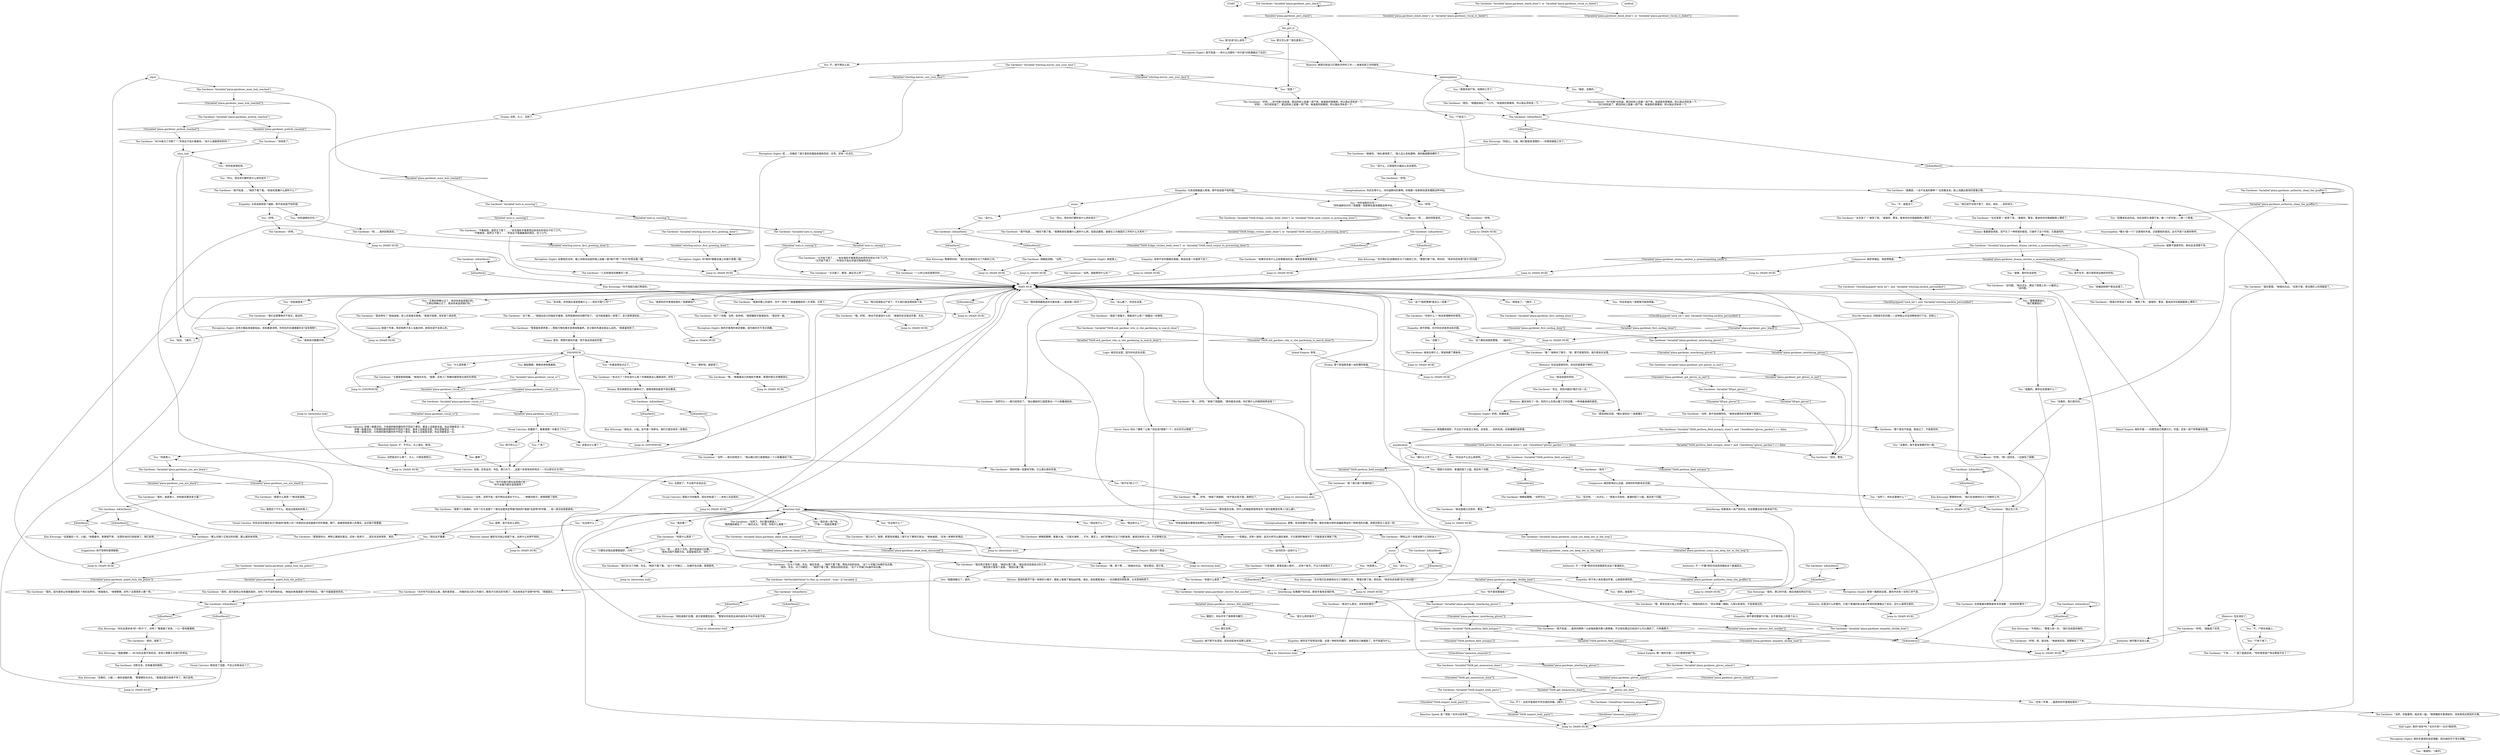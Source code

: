 # PLAZA / THE GARDENER
# The Gardener stands on the corner of Whirling and is there to help you navigate the streets of Martinaise. Later it turns out she's a Union spy. You get to know from here that Joyce is in town.
# ==================================================
digraph G {
	  0 [label="START"];
	  1 [label="input"];
	  2 [label="Savoir Faire: 码头？建筑？公寓？你应该*探索*一下，也许还可以爬墙？"];
	  3 [label="The Gardener: IsKimHere()"];
	  4 [label="IsKimHere()", shape=diamond];
	  5 [label="!(IsKimHere())", shape=diamond];
	  6 [label="You: “尸体下来了。”"];
	  7 [label="The Gardener: “哦……好吧。”她挠了挠面颊。“那你能告诉我，你打算什么时候把他带走呢？”"];
	  8 [label="You: “尸体没了。”"];
	  9 [label="You: “继续，没事的。”"];
	  10 [label="You: “但是？”"];
	  11 [label="The Gardener: Variable[\"whirling.mirror_first_greeting_done\"]"];
	  12 [label="Variable[\"whirling.mirror_first_greeting_done\"]", shape=diamond];
	  13 [label="!(Variable[\"whirling.mirror_first_greeting_done\"])", shape=diamond];
	  14 [label="The Gardener: IsKimHere()"];
	  15 [label="IsKimHere()", shape=diamond];
	  16 [label="!(IsKimHere())", shape=diamond];
	  17 [label="The Gardener: IsKimHere()"];
	  18 [label="IsKimHere()", shape=diamond];
	  19 [label="!(IsKimHere())", shape=diamond];
	  20 [label="You: “是的。就是那个。”"];
	  21 [label="You: “你不喜欢那条船？”"];
	  22 [label="You: 随它去吧。"];
	  23 [label="The Gardener: 女孩看着你摩擦身体寻求温暖：“还有别的事吗？”"];
	  24 [label="You: “做什么工作？“"];
	  25 [label="You: “挺酷的。那你在这里做什么？”"];
	  26 [label="The Gardener: “当然了。你们要去哪里儿？”\n“既然路标都乱了……”她点点头。“好吧。你有什么需要？”"];
	  27 [label="You: “谢谢，暂时先这些吧。”"];
	  28 [label="You: 这里出什么事了？"];
	  29 [label="You: 塞車？"];
	  30 [label="You: 我想这个干什么，我说过我他妈的黑人。"];
	  31 [label="music"];
	  32 [label="You: “没什么，只是我的大脑这么告诉我的。”"];
	  33 [label="The Gardener: CheckItem(\"ammonia_ampoule\")"];
	  34 [label="CheckItem(\"ammonia_ampoule\")", shape=diamond];
	  35 [label="!(CheckItem(\"ammonia_ampoule\"))", shape=diamond];
	  36 [label="Inland Empire: 她的手套——你感觉自己需要它们。毕竟，还有一具尸体等着你处理。"];
	  37 [label="Composure: 她非常镇定，背挺得笔直。"];
	  38 [label="The Gardener: Variable[\"plaza.gardener_authority_clean_the_graffito\"]"];
	  39 [label="Variable[\"plaza.gardener_authority_clean_the_graffito\"]", shape=diamond];
	  40 [label="!(Variable[\"plaza.gardener_authority_clean_the_graffito\"])", shape=diamond];
	  41 [label="Jump to: [MAIN HUB]"];
	  42 [label="The Gardener: Variable[\"plaza.gardener_perc_black\"]"];
	  43 [label="Variable[\"plaza.gardener_perc_black\"]", shape=diamond];
	  44 [label="!(Variable[\"plaza.gardener_perc_black\"])", shape=diamond];
	  45 [label="music"];
	  46 [label="The Gardener: IsKimHere()"];
	  47 [label="IsKimHere()", shape=diamond];
	  48 [label="!(IsKimHere())", shape=diamond];
	  49 [label="The Gardener: “我在院子里有个温室。”她回头看了看。“我在尝试完成自己的工作……”\n“我在院子里有个温室。”她回头看了看。"];
	  50 [label="The Gardener: “就在那里。”她指向北边。“在院子里，穿过围栏上的洞就是了。”"];
	  51 [label="You: “他被送到停尸房去处理了。”"];
	  52 [label="Drama: 当然，大人，当然了。"];
	  53 [label="Perception (Sight): 好吧。刺激结束。"];
	  54 [label="You: “没事的，我不是有意要吓你一跳。”"];
	  55 [label="Encyclopedia: *猪头*是一个广泛使用的术语，泛指警局的成员。这可不是个友善的称呼。"];
	  56 [label="The Gardener: “好吧。”她挺直了后背。"];
	  57 [label="You: “他不在*树上*了。”"];
	  58 [label="Jump to: [MAIN HUB]"];
	  59 [label="Rhetoric: 她意识到自己打算批评你的工作——或者说是工作的缺失。"];
	  60 [label="You: “你是黑人。”"];
	  61 [label="You: “所以，现在你们都听些什么样的音乐？”"];
	  62 [label="The Gardener: “我们这里警察并不常见，就这样。”"];
	  63 [label="The Gardener: “我？我只是个普通的园丁。”"];
	  64 [label="Interfacing: 如果要尸检的话，那双手套肯定很好用。"];
	  65 [label="The Gardener: CheckEquipped(\"neck_tie\")  and  Variable[\"whirling.necktie_personified\"]"];
	  66 [label="CheckEquipped(\"neck_tie\")  and  Variable[\"whirling.necktie_personified\"]", shape=diamond];
	  67 [label="!(CheckEquipped(\"neck_tie\")  and  Variable[\"whirling.necktie_personified\"])", shape=diamond];
	  68 [label="The Gardener: “当然——我已经用完了。”她从胸口的口袋里掏出一个小胶囊递给了你。"];
	  69 [label="Drama: 当然是没什么事了，大人。只是妄想而已。"];
	  70 [label="You: 是啊，我不会这么说的。"];
	  71 [label="You: “我跟他聊过了，是的。”"];
	  72 [label="The Gardener: Variable[\"TASK.fridge_victims_body_done\"]  or  Variable[\"TASK.send_corpse_to_processing_done\"]"];
	  73 [label="Variable[\"TASK.fridge_victims_body_done\"]  or  Variable[\"TASK.send_corpse_to_processing_done\"]", shape=diamond];
	  74 [label="!(Variable[\"TASK.fridge_victims_body_done\"]  or  Variable[\"TASK.send_corpse_to_processing_done\"])", shape=diamond];
	  75 [label="Jump to: [MAIN HUB]"];
	  76 [label="The Gardener: IsKimHere()"];
	  77 [label="IsKimHere()", shape=diamond];
	  78 [label="!(IsKimHere())", shape=diamond];
	  79 [label="Jump to: [directions hub]"];
	  80 [label="Composure: 她隐藏地很好，不过在汗水和泥土背后，还有些……别的东西。在她僵硬的姿势里。"];
	  81 [label="Authority: 这里没什么好看的。只是个普通的执法者对寻常的刺激做出了反应。没什么值得注意的。"];
	  82 [label="Jump to: [directions hub]"];
	  83 [label="The Gardener: “当然。我能帮你什么吗？”"];
	  84 [label="The Gardener: “当然，我不会妨碍你的。”她用淡黄色的手套擦了擦眉头。"];
	  85 [label="The Gardener: “那里是码头，岬岸公寓就在那边。还有一些房子……其实也没有很多，真的。”"];
	  86 [label="You: “运河的另一边有什么？”"];
	  87 [label="Conceptualization: 是啊，有消息随时*告诉*她。报告你每分钟的进展能带给你一种奇怪的乐趣。即使对陌生人说也一样。"];
	  88 [label="The Gardener: IsKimHere()"];
	  89 [label="IsKimHere()", shape=diamond];
	  90 [label="!(IsKimHere())", shape=diamond];
	  91 [label="The Gardener: “我是个夜猫子，我能说什么呢？”她露出一丝微笑。"];
	  92 [label="Drama: 那个笑容隐含着一丝刻薄的味道。"];
	  93 [label="Perception (Smell): 即使一路跑到这里，春风中还有一丝死亡的气息。"];
	  94 [label="You: 不。我不想这么说。"];
	  95 [label="Kim Kitsuragi: “不用担心，”警督上前一步，“我们没说是你做的。”"];
	  96 [label="The Gardener: “哦。好吧。”她也不知道说什么好。“谢谢你告诉我这件事，先生。”"];
	  97 [label="Jump to: [MAIN HUB]"];
	  98 [label="You: 摆脱它，你似乎中了某种寒冷魔咒……"];
	  99 [label="The Gardener: Variable[\"plaza.gardener_black_done\"]  or  Variable[\"plaza.gardener_viscal_rc_failed\"]"];
	  100 [label="Variable[\"plaza.gardener_black_done\"]  or  Variable[\"plaza.gardener_viscal_rc_failed\"]", shape=diamond];
	  101 [label="!(Variable[\"plaza.gardener_black_done\"]  or  Variable[\"plaza.gardener_viscal_rc_failed\"])", shape=diamond];
	  102 [label="Jump to: [MAIN HUB]"];
	  103 [label="You: “我有些问题要问你。”"];
	  104 [label="The Gardener: “又开始下雨了……”坐在独轮手推車旁边休息的年轻女子叹了口气。\n“又开始下雨了……”年轻女子抬头仰望沉甸甸的天空。"];
	  105 [label="gloves_are_here"];
	  106 [label="You: “我的搭档跟我说你可能有氨——能给我一些吗？”"];
	  107 [label="You: “东边有什么？”"];
	  108 [label="The Gardener: “港口大门。我想，那里有些骚乱？我不太了解地方政治。”她耸耸肩。“还有一家弗利多商店。”"];
	  109 [label="You: “西边有什么？”"];
	  110 [label="Jump to: [directions hub]"];
	  111 [label="Rhetoric: 你没说是她写的，你问的是那是干嘛的。"];
	  112 [label="Authority: 不！*不要*把任何消息随意告诉这个普通民众。"];
	  113 [label="The Gardener: “雪里面有营养素——帮助万物在春天变得绿意盎然。至少我的外婆总是这么说的。”她害羞地笑了。"];
	  114 [label="The Gardener: “嗯。”她看着自己的独轮手推車，那里的雪正在慢慢溶化。"];
	  115 [label="You: “你不会碰巧是在监视我们吧？”\n“你不会碰巧是在监视我吧？”"];
	  116 [label="Kim Kitsuragi: “也许我们应该继续在马丁内斯的工作。”警督打断了她，转向你。“除非你还有更*官方*的问题？”"];
	  117 [label="You: “你听迪斯科乐吗？”\n“你听迪斯科乐吗？我需要一些新鲜玩意来摆脱这种冲动。”"];
	  118 [label="Jump to: [MAIN HUB]"];
	  119 [label="Jump to: [MAIN HUB]"];
	  120 [label="You: “那其他标志呢。*猪头滚回去*？谁是猪头？”"];
	  121 [label="Authority: 就算不是她写的，她也应该清理干净。"];
	  122 [label="The Gardener: “就像是，一去不复返的那种？”女孩重复到，脸上流露出喜悦的感激之情。"];
	  123 [label="The Gardener: Variable[\"plaza.gardener_main_hub_reached\"]"];
	  124 [label="Variable[\"plaza.gardener_main_hub_reached\"]", shape=diamond];
	  125 [label="!(Variable[\"plaza.gardener_main_hub_reached\"])", shape=diamond];
	  126 [label="The Gardener: “是的。”她看起来松了一口气。“味道真的很难闻，所以我必须休息一下。”"];
	  127 [label="Kim Kitsuragi: “是的。港口的代表。她应该就在附近行动。”"];
	  128 [label="You: “南边有什么？”"];
	  129 [label="You: “也许吧。”（点点头。）“很高兴见到你，普通的园丁小姐。我还有个问题。”"];
	  130 [label="You: 眯起眼睛，聚精会神地看着她。"];
	  131 [label="You: Variable[\"plaza.gardener_viscal_rc\"]"];
	  132 [label="Variable[\"plaza.gardener_viscal_rc\"]", shape=diamond];
	  133 [label="!(Variable[\"plaza.gardener_viscal_rc\"])", shape=diamond];
	  134 [label="The Gardener: Variable[\"plaza.gardener_viscal_rc\"]"];
	  135 [label="Variable[\"plaza.gardener_viscal_rc\"]", shape=diamond];
	  136 [label="!(Variable[\"plaza.gardener_viscal_rc\"])", shape=diamond];
	  137 [label="Visual Calculus: 你完全完全确定自己*真他妈*是黑人吗？你真的应该找面镜子好好看看。眼下，就接受她是黑人的事实。这对案子很重要。"];
	  138 [label="Jump to: [MAIN HUB]"];
	  139 [label="The Gardener: Variable[\"TASK.perform_field_autopsy\"]"];
	  140 [label="Variable[\"TASK.perform_field_autopsy\"]", shape=diamond];
	  141 [label="!(Variable[\"TASK.perform_field_autopsy\"])", shape=diamond];
	  142 [label="The Gardener: Variable[\"TASK.ask_gardner_why_is_she_gardening_in_march_done\"]"];
	  143 [label="Variable[\"TASK.ask_gardner_why_is_she_gardening_in_march_done\"]", shape=diamond];
	  144 [label="!(Variable[\"TASK.ask_gardner_why_is_she_gardening_in_march_done\"])", shape=diamond];
	  145 [label="You: “我得走了。”[离开。]"];
	  146 [label="The Gardener: “哦，那个啊……”她指向北边。“就在那边，院子里。”"];
	  147 [label="Jump to: [MAIN HUB]"];
	  148 [label="You: 那又怎么样？我也是黑人。"];
	  149 [label="Perception (Sight): 我不知道——有什么问题吗？你只是*对刺激做出了反应*。"];
	  150 [label="The Gardener: “我不知道……”她四下看了看。“收音机里播什么就听什么？”"];
	  151 [label="Jump to: [directions hub]"];
	  152 [label="intro_hub"];
	  153 [label="You: “很高兴见到你，普通的园丁小姐。我还有个问题。”"];
	  154 [label="The Gardener: Variable[\"plaza.gardener_first_ending_done\"]"];
	  155 [label="Variable[\"plaza.gardener_first_ending_done\"]", shape=diamond];
	  156 [label="!(Variable[\"plaza.gardener_first_ending_done\"])", shape=diamond];
	  157 [label="The Gardener: “一些商店，还有一座桥。运河大桥可以通往海岸，不过我想好像是坏了？可能是发生事故了吧。”"];
	  158 [label="Empathy: 她完全不觉得没问题。这是一种权利的展示，她感觉自己被威胁了。你不知道为什么。"];
	  159 [label="Jump to: [MAIN HUB]"];
	  160 [label="Perception (Sight): 这地方看起来就是如此。到处都是涂鸦，你背后的交通堵塞完全*没有管制*。"];
	  161 [label="Jump to: [MAIN HUB]"];
	  162 [label="The Gardener: Variable[\"TASK.inspect_body_parts\"]"];
	  163 [label="Variable[\"TASK.inspect_body_parts\"]", shape=diamond];
	  164 [label="!(Variable[\"TASK.inspect_body_parts\"])", shape=diamond];
	  165 [label="You: “如果有机会的话，你应该把它清理干净。做一个好市民——做一个胜者。”"];
	  166 [label="Empathy: 有种不安的情绪在里面。她话说道一半就停下来了。"];
	  167 [label="Perception (Sight): 她是黑人。"];
	  168 [label="Kim Kitsuragi: 警督转向你。“我们应该继续在马丁内斯的工作。”"];
	  169 [label="The Gardener: “我不知道……废弃的那种？以前每到春天都人群聚集，不过现在那边已经没什么可以做的了。只有瘾君子。”"];
	  170 [label="The Gardener: “呃……我的回答是否。”"];
	  171 [label="The Gardener: “很高兴听到这个消息。”她笑了笑。“谢谢你，警官。看来四月份我就能种上薄荷了。”"];
	  172 [label="You: 我不在乎，我只想享受这美好的时刻。"];
	  173 [label="Empathy: 与其说她被逼入绝境，倒不如说是不知所措。"];
	  174 [label="Composure: 她是个专家。除非和胖子本人当面对峙，她现在是不会承认的。"];
	  175 [label="You: “这个*搞死警察*是怎么一回事？”"];
	  176 [label="The Gardener: “你说什么？”她没有理解你的意思。"];
	  177 [label="MAIN HUB"];
	  178 [label="The Gardener: Variable[\"auto.is_raining\"]"];
	  179 [label="Variable[\"auto.is_raining\"]", shape=diamond];
	  180 [label="!(Variable[\"auto.is_raining\"])", shape=diamond];
	  181 [label="The Gardener: Variable[\"auto.is_snowing\"]"];
	  182 [label="Variable[\"auto.is_snowing\"]", shape=diamond];
	  183 [label="!(Variable[\"auto.is_snowing\"])", shape=diamond];
	  184 [label="the_girl_is"];
	  185 [label="You: “没什么。”"];
	  186 [label="The Gardener: “你回来了。”"];
	  187 [label="The Gardener: “谢谢你。”她礼貌地笑了。“吸入这么多刺激物，我的脑袋都快爆炸了。”"];
	  188 [label="The Gardener: Variable[\"TASK.perform_field_autopsy\"]"];
	  189 [label="Variable[\"TASK.perform_field_autopsy\"]", shape=diamond];
	  190 [label="!(Variable[\"TASK.perform_field_autopsy\"])", shape=diamond];
	  191 [label="The Gardener: “用的时候一定要有节制。它让我头疼的厉害。”"];
	  192 [label="You: “那好吧。就是雪了。”"];
	  193 [label="Jump to: [SNOWHUB]"];
	  194 [label="Visual Calculus: 没错。还有运河，书店，港口大门……这是个非常有利的地点——可以密切关注*你*。"];
	  195 [label="The Gardener: “好吧。”"];
	  196 [label="You: “这么晚了，你还在这里。”"];
	  197 [label="Inland Empire: 奇怪……"];
	  198 [label="Jump to: [MAIN HUB]"];
	  199 [label="You: “艾弗拉特确认过了，他派你来监视我们的。”\n“艾弗拉特确认过了，他派你来监视我们的。”"];
	  200 [label="The Gardener: “好吧，”她一边回复，一边放松了肩膀。"];
	  201 [label="You: “我已经调查过尸体了。不久我们就会把他放下来。”"];
	  202 [label="You: “不，尸体在地面上。”"];
	  203 [label="You: “我在找一具尸体。”\n“尸体——到底在哪里？”"];
	  204 [label="The Gardener: “哦，那肯定是大船上的那个女人。”她指向西北方。“码头停着一艘船。几周以前来的。不容易错过的。”"];
	  205 [label="The Gardener: Variable[\"plaza.gardener_prehub_reached\"]"];
	  206 [label="Variable[\"plaza.gardener_prehub_reached\"]", shape=diamond];
	  207 [label="!(Variable[\"plaza.gardener_prehub_reached\"])", shape=diamond];
	  208 [label="The Gardener: Variable[\"plaza.gardener_gloves_inland\"]"];
	  209 [label="Variable[\"plaza.gardener_gloves_inland\"]", shape=diamond];
	  210 [label="!(Variable[\"plaza.gardener_gloves_inland\"])", shape=diamond];
	  211 [label="The Gardener: “哦？”她伸长了脖子。“呃，那不是我写的。我只是坐在这里。”"];
	  212 [label="Drama: 看着那张笑脸，您产生了一种奇怪的感觉。它破坏了这个时刻。它是虚伪的。"];
	  213 [label="The Gardener: “要么问我个正常点的问题，要么就别来烦我。”"];
	  214 [label="You: 注意到了，不过我不会说出去。"];
	  215 [label="The Gardener: Variable[\"plaza.gardener_asked_fuck_the_police\"]"];
	  216 [label="Variable[\"plaza.gardener_asked_fuck_the_police\"]", shape=diamond];
	  217 [label="!(Variable[\"plaza.gardener_asked_fuck_the_police\"])", shape=diamond];
	  218 [label="Jump to: [MAIN HUB]"];
	  219 [label="The Gardener: “如果你没有什么正经事要说的话，我有些事情需要考虑。”"];
	  220 [label="Conceptualization: 你还在等什么，问问迪斯科的事啊。你需要一些新鲜玩意来摆脱这种冲动。"];
	  221 [label="Inland Empire: 西边有个奇迹……"];
	  222 [label="The Gardener: Variable[\"XP.got_gloves\"]"];
	  223 [label="Variable[\"XP.got_gloves\"]", shape=diamond];
	  224 [label="!(Variable[\"XP.got_gloves\"])", shape=diamond];
	  225 [label="The Gardener: “是这样吗？”她耸耸肩，脸上还是毫无表情。“我毫不知情。肯定是个误会吧。”"];
	  226 [label="Jump to: [MAIN HUB]"];
	  227 [label="You: “没事了。”"];
	  228 [label="The Gardener: “在天堂里？”她笑了笑。“谢谢你，警官。看来四月份我就能种上薄荷了。”"];
	  229 [label="Jump to: [MAIN HUB]"];
	  230 [label="The Gardener: “我也很高兴见到你，警官。”"];
	  231 [label="The Gardener: “当然可以——我已经用完了。”她从胸前的口袋里拿出一个小胶囊递给你。"];
	  232 [label="directions hub"];
	  233 [label="You: “我没说是你写的。”"];
	  234 [label="The Gardener: “先生，你的问题在*暗示*这一点。”"];
	  235 [label="Rhetoric: 羞怯消失了一秒。别的什么东西占据了它的位置。一种准备就绪的感觉。"];
	  236 [label="Visual Calculus: 你唯一能看见的，只有她的肤色跟你的不同这个事实。基本上这就是全部。你必须接受这一点。\n你唯一能看见的，只有她的肤色跟你的不同这个事实。基本上这就是全部。你必须接受这一点。\n你唯一能看见的，只有她的肤色跟你的不同这个事实。基本上这就是全部。你必须接受这一点。"];
	  237 [label="Reaction Speed: 最好在开始之前就下来。这样什么也得不到的。"];
	  238 [label="The Gardener: “是的，因为是他让你来骚扰我的，对吗？你不该听他的话。”她指向角落里那个损坏的标志。“那个可能就是他写的。”"];
	  239 [label="The Gardener: 沉默无言。还有最浅的微笑。"];
	  240 [label="Jump to: [MAIN HUB]"];
	  241 [label="The Gardener: “那是什么意思？”她没有退缩。"];
	  242 [label="The Gardener: Variable[\"plaza.gardener_interfacing_gloves\"]"];
	  243 [label="Variable[\"plaza.gardener_interfacing_gloves\"]", shape=diamond];
	  244 [label="!(Variable[\"plaza.gardener_interfacing_gloves\"])", shape=diamond];
	  245 [label="Logic: 她还在这里，因为你也还在这里。"];
	  246 [label="Jump to: [MAIN HUB]"];
	  247 [label="You: “没事的，我只是问问。”"];
	  248 [label="You: “能把你的手套借给我吗？我要做验尸。”"];
	  249 [label="The Gardener: “一小时之前还是晴天的……”"];
	  250 [label="The Gardener: “你是什么意思？”"];
	  251 [label="You: “回见。”[离开。]"];
	  252 [label="The Gardener: “回见，警官。”"];
	  253 [label="The Gardener: “在马丁内斯，先生。瑞瓦肖城……”她四下看了看，想找点别的话说。“这个十字路口叫做环岛北路。”\n“是的，先生。马丁内斯区……”她四下看了看，想找点别的话说。“这个十字路口叫做环岛北路。”"];
	  254 [label="The Gardener: “野松公司？你是说那个公司的女人？”"];
	  255 [label="You: “告诉我，你究竟在温室里做什么——现在可是*三月*？”"];
	  256 [label="The Gardener: 她眯起眼睛。“当然可以。”"];
	  257 [label="The Gardener: “有点过了？你在说什么呢？外婆就是这么跟我说的，好吗？”"];
	  258 [label="You: “什么营养素？”"];
	  259 [label="Reaction Speed: 不，不可以。马上退出，取消。"];
	  260 [label="The Gardener: IsKimHere()"];
	  261 [label="IsKimHere()", shape=diamond];
	  262 [label="!(IsKimHere())", shape=diamond];
	  263 [label="The Gardener: “呃……我的回答是否。”"];
	  264 [label="Inland Empire: 喂！她的手套——它们能帮你做尸检。"];
	  265 [label="Visual Calculus: 她改变了话题，不会让你再谈这个了。"];
	  266 [label="Jump to: [directions hub]"];
	  267 [label="You: “这个路标说搞死警察。”（指向它。）"];
	  268 [label="The Gardener: “那个我也不知道。我说过了，不是我写的。”"];
	  269 [label="The Gardener: “下来……？”园丁挺直后背。“你的意思是尸体总算是不在了？”"];
	  270 [label="You: “他已经不在院子里了。现在，他在……别的地方。”"];
	  271 [label="The Gardener: “几天前感觉还像春天一样……”"];
	  272 [label="optionsgohere"];
	  273 [label="Kim Kitsuragi: “别担心，小姐。我们就是来清理的——你很快就能工作了。”"];
	  274 [label="You: “你听起来很吃惊。”"];
	  275 [label="The Gardener: “不敢相信，居然又下雪了……”坐在独轮手推車旁边休息的年轻女子叹了口气。\n“不敢相信，居然又下雪了……”年轻女子看着飘落的雪花，叹了口气。"];
	  276 [label="You: “还有一件事……能把你的手套借给我吗？”"];
	  277 [label="You: “你还有盐吗？我想我可能用得着。”"];
	  278 [label="The Gardener: 她眯起眼睛，看着大海。“只是大海吧……不对，事实上，他们好像叫它马丁内斯海湾。海湾边有些小岛，不过很难过去。”"];
	  279 [label="The Gardener: “我们在马丁内斯，先生。”她四下看了看。“这个十字路口……叫做环岛北路，我想是吧。”"];
	  280 [label="Kim Kitsuragi: “他知道我们在哪。他只是需要些指引。”警督对你表现出来的迷失水平似乎有些不安。"];
	  281 [label="The Gardener: Variable[\"TASK.perform_field_autopsy_done\"]  and  CheckItem(\"gloves_garden\") == false"];
	  282 [label="Variable[\"TASK.perform_field_autopsy_done\"]  and  CheckItem(\"gloves_garden\") == false", shape=diamond];
	  283 [label="!(Variable[\"TASK.perform_field_autopsy_done\"]  and  CheckItem(\"gloves_garden\") == false)", shape=diamond];
	  284 [label="Rhetoric: 完全消失了。"];
	  285 [label="The Gardener: Variable[\"plaza.gardener_conze_yes_keep_her_in_the_loop\"]"];
	  286 [label="Variable[\"plaza.gardener_conze_yes_keep_her_in_the_loop\"]", shape=diamond];
	  287 [label="!(Variable[\"plaza.gardener_conze_yes_keep_her_in_the_loop\"])", shape=diamond];
	  288 [label="Drama: 是的，想想可爱的外婆，而不是这场诡异的雪。"];
	  289 [label="The Gardener: IsKimHere()"];
	  290 [label="IsKimHere()", shape=diamond];
	  291 [label="!(IsKimHere())", shape=diamond];
	  292 [label="The Gardener: IsKimHere()"];
	  293 [label="IsKimHere()", shape=diamond];
	  294 [label="!(IsKimHere())", shape=diamond];
	  295 [label="Kim Kitsuragi: “你在这里休息*好一阵子*了，对吧？”警督插了进来，一心一意地看着她。"];
	  296 [label="Visual Calculus: 很高兴为你服务。现在你知道了——本地人在监视你。"];
	  297 [label="Suggestion: 他不觉得你是想破案。"];
	  298 [label="Kim Kitsuragi: 警督转向你。“我们应该继续在马丁内斯的工作。”"];
	  299 [label="The Gardener: “我喜欢晚上的城市。你不一样吗？”她望着眼前的一片漆黑，又笑了。"];
	  300 [label="Jump to: [MAIN HUB]"];
	  301 [label="Jump to: [MAIN HUB]"];
	  302 [label="You: “不，就是没了。”"];
	  303 [label="The Gardener: “你*可能*也知道，那边的树上挂着一具尸体。味道真的很难闻。所以我必须休息一下。”\n“你已经知道了，那边的树上挂着一具尸体。味道真的很难闻。所以我必须休息一下。”"];
	  304 [label="The Gardener: IsKimHere()"];
	  305 [label="IsKimHere()", shape=diamond];
	  306 [label="!(IsKimHere())", shape=diamond];
	  307 [label="The Gardener: “我正在工作。”"];
	  308 [label="The Gardener: “当然，你留着吧，我还有一副。”她把橡胶手套递给你，没有表现出明显的为难。"];
	  309 [label="The Gardener: “只有海岸。那里有座小渔村……还有个鱼市。不过几年前就关了。”"];
	  310 [label="The Gardener: “你是什么意思？”"];
	  311 [label="Reaction Speed: 盐？铵盐？也许以后有用。"];
	  312 [label="You: 广场？"];
	  313 [label="Jump to: [MAIN HUB]"];
	  314 [label="Kim Kitsuragi: “我能理解——RCM在这里不受欢迎，本地人想要关注我们的举动。”"];
	  315 [label="Kim Kitsuragi: “这是最后一次，小姐。”他看着你，表情很严肃。“这里的询问已经结束了。我们走吧。”"];
	  316 [label="You: “没什么。”"];
	  317 [label="You: “警察需要指引。”\n“我们需要指引。”"];
	  318 [label="Perception (Sight): 呃……你确定？镜子里的你看起来是粉色的，灰色，还有一点点红。"];
	  319 [label="Perception (Sight): 你*真的*需要去楼上的镜子里看一眼。"];
	  320 [label="You: “你远远不止这么简单吧。”"];
	  321 [label="You: “你到底是谁？”"];
	  322 [label="The Gardener: “好吧。”"];
	  323 [label="Authority: 她可能不会这么做。"];
	  324 [label="You: 院子的入口？"];
	  325 [label="The Gardener: Variable[\"plaza.gardener_you_are_black\"]"];
	  326 [label="Variable[\"plaza.gardener_you_are_black\"]", shape=diamond];
	  327 [label="!(Variable[\"plaza.gardener_you_are_black\"])", shape=diamond];
	  328 [label="You: “所以，现在你们都听些什么样的音乐？”"];
	  329 [label="Half Light: 真的*没有*吗？也许只有*一点点*困扰吧。"];
	  330 [label="Jump to: [MAIN HUB]"];
	  331 [label="The Gardener: “哦……好吧。”她挠了挠面颊。“但不是从院子里。我明白了。”"];
	  332 [label="You: 我*应该*这么说吗？"];
	  333 [label="The Gardener: Variable[\"whirling.mirror_saw_your_face\"]"];
	  334 [label="Variable[\"whirling.mirror_saw_your_face\"]", shape=diamond];
	  335 [label="!(Variable[\"whirling.mirror_saw_your_face\"])", shape=diamond];
	  336 [label="Kim Kitsuragi: “也许我们应该继续在马丁内斯的工作。”警督打断了她，转向你。“除非你还有更*官方*的问题？”"];
	  337 [label="Empathy: 她不喜欢那艘*大*船。也不喜欢船上的那个女人。"];
	  338 [label="Jump to: [MAIN HUB]"];
	  339 [label="The Gardener: “有吗？”"];
	  340 [label="Composure: 她回答得这么迅速，说明你的判断肯定没错。"];
	  341 [label="The Gardener: Variable[\"plaza.gardener_got_gloves_in_exit\"]"];
	  342 [label="Variable[\"plaza.gardener_got_gloves_in_exit\"]", shape=diamond];
	  343 [label="!(Variable[\"plaza.gardener_got_gloves_in_exit\"])", shape=diamond];
	  344 [label="The Gardener: “又见面了，警官。最近怎么样？”"];
	  345 [label="You: “我在哪？”"];
	  346 [label="You: “你知道我能在哪里找到野松公司的代表吗？”"];
	  347 [label="The Gardener: IsKimHere()"];
	  348 [label="IsKimHere()", shape=diamond];
	  349 [label="!(IsKimHere())", shape=diamond];
	  350 [label="The Gardener: Variable[\"plaza.gardener_drama_catches_a_momentspoiling_smile\"]"];
	  351 [label="Variable[\"plaza.gardener_drama_catches_a_momentspoiling_smile\"]", shape=diamond];
	  352 [label="!(Variable[\"plaza.gardener_drama_catches_a_momentspoiling_smile\"])", shape=diamond];
	  353 [label="Kim Kitsuragi: “放松点，小姐。这不是一场审讯。我们只是在核实一些事实。”"];
	  354 [label="Jump to: [SNOWHUB]"];
	  355 [label="The Gardener: IsKimHere()"];
	  356 [label="IsKimHere()", shape=diamond];
	  357 [label="!(IsKimHere())", shape=diamond];
	  358 [label="Kim Kitsuragi: “你不用因为我们熬夜的。”"];
	  359 [label="Jump to: [MAIN HUB]"];
	  360 [label="The Gardener: “去天堂了？”她笑了笑。“谢谢你，警官。看来四月份我就能种上薄荷了。”"];
	  361 [label="You: “那里有具尸体，妨碍你工作了。”"];
	  362 [label="Jump to: [MAIN HUB]"];
	  363 [label="The Gardener: Variable[\"plaza.gardener_empathy_dislike_boat\"]"];
	  364 [label="Variable[\"plaza.gardener_empathy_dislike_boat\"]", shape=diamond];
	  365 [label="!(Variable[\"plaza.gardener_empathy_dislike_boat\"])", shape=diamond];
	  366 [label="The Gardener: Variable[\"plaza.gardener_shivers_fish_market\"]"];
	  367 [label="Variable[\"plaza.gardener_shivers_fish_market\"]", shape=diamond];
	  368 [label="!(Variable[\"plaza.gardener_shivers_fish_market\"])", shape=diamond];
	  369 [label="You: “是什么样的鱼市？”"];
	  370 [label="quicklyahub"];
	  371 [label="Jump to: [MAIN HUB]"];
	  372 [label="You: “北边有什么？”"];
	  373 [label="Empathy: 与其说她受到了威胁，倒不如说是不知所措。"];
	  374 [label="Horrific Necktie: 问她音乐的问题——这样能让对话流畅地进行下去，别担心！"];
	  375 [label="The Gardener: “那你能告诉我，你什么时候能把他带走吗？因为我算是在等人*这么做*。”"];
	  376 [label="The Gardener: “没有，当然不是！我不明白这是在干什么……”她看向院子，表情明朗了很多。"];
	  377 [label="The Gardener: “也许你不应该这么做。我的意思是……你做好自己的工作就行，那孩子已经无药可救了。而且他肯定不会帮*你*的。”她摇摇头。"];
	  378 [label="The Gardener: “是的。我累了。”"];
	  379 [label="You: “好吧。”"];
	  380 [label="The Gardener: “我不知道……”她四下看了看。“我猜收音机里播什么就听什么吧。但是这跟雪，或者在三月做园艺工作有什么关系吗？”"];
	  381 [label="The Gardener: SetVariableValue(\"tc.that_in_revachol\", true) --[[ Variable[ ]]"];
	  382 [label="Jump to: [MAIN HUB]"];
	  383 [label="The Gardener: Variable[\"plaza.gardener_dead_body_discussed\"]"];
	  384 [label="Variable[\"plaza.gardener_dead_body_discussed\"]", shape=diamond];
	  385 [label="!(Variable[\"plaza.gardener_dead_body_discussed\"])", shape=diamond];
	  386 [label="You: 不了，这些手套真的不符合我的风格。[离开。]"];
	  387 [label="The Gardener: “没问题。”她点点头，拂去了脸颊上的一小撮泥土。\n“没问题。”"];
	  388 [label="You: “我……迷失了方向。我不知道自己在哪。”\n“我有点搞不清楚方向。这里是瑞瓦肖，对吗？”"];
	  389 [label="You: “只要告诉我这是哪里就好，行吗？”"];
	  390 [label="endhub"];
	  391 [label="Jump to: [MAIN HUB]"];
	  392 [label="Visual Calculus: 别看她了，看看周围！你看见了什么？"];
	  393 [label="You: “你是黑人。”"];
	  394 [label="The Gardener: “是那个小孩做的，对吗？红头发那个？每句话里肯定带着*他妈的*或者*吉皮特*的字眼……他一直在给我惹麻烦。”"];
	  395 [label="The Gardener: “是的，因为是他让你来骚扰我的？他在玩弄你。”她摇摇头。“他恨警察，好吗？这里很多人都一样。”"];
	  396 [label="The Gardener: 她坐在椅子上，笨拙地挪了挪身体。"];
	  397 [label="Jump to: [directions hub]"];
	  398 [label="The Gardener: “验尸？哇哦。当然，给你吧。”她把橡胶手套递给你。“我还有一副。”"];
	  399 [label="Empathy: 终于有人来处理这件事，让她感到很欣慰。"];
	  400 [label="Perception (Sight): 她的手套用的肯定很勤，因为她的手干净又娇嫩。"];
	  401 [label="Perception (Sight): 她的手套用的肯定很勤，因为她的手干净又娇嫩。"];
	  402 [label="The Gardener: Variable[\"plaza.gardener_interfacing_gloves\"]"];
	  403 [label="Variable[\"plaza.gardener_interfacing_gloves\"]", shape=diamond];
	  404 [label="!(Variable[\"plaza.gardener_interfacing_gloves\"])", shape=diamond];
	  405 [label="Authority: 不！*不要*把任何消息回报给这个普通民众。"];
	  406 [label="You: “外婆说得有点过了。”"];
	  407 [label="The Gardener: “主要是氮和硫磺。”她指向天空。“我猜，还有工厂和静风舰排放出来的东西吧。”"];
	  408 [label="Kim Kitsuragi: “没事的，小姐——做你该做的事。”警督朝你点点头。“我想这里已经差不多了。我们走吧。”"];
	  409 [label="The Gardener: “好吧。”"];
	  410 [label="You: “谢谢你。”[离开]"];
	  411 [label="Empathy: 她不舒服。也许你应该放弃这些问题。"];
	  412 [label="Jump to: [MAIN HUB]"];
	  413 [label="Jump to: [directions hub]"];
	  414 [label="The Gardener: “好吧……你*可能*也知道，那边的树上挂着一具尸体。味道真的很难闻。所以我必须休息一下。”\n“好吧……你已经知道了，那边的树上挂着一具尸体。味道真的很难闻。所以我必须休息一下。”"];
	  415 [label="Perception (Sight): 如果我告诉你，楼上你房间浴室的墙上挂着一面*镜子*呢？*也许*你想去看一眼。"];
	  416 [label="The Gardener: “我没什么意见。还有别的事吗？”"];
	  417 [label="Empathy: 她宁愿不去深究。而且捡起来也没那么容易……"];
	  418 [label="Shivers: 宽阔的屋顶下是一排排的小摊子，报纸上堆满了银灿灿的鱼。海水，到处都是海水——在旧教堂的阴影里，从天堂倾斜而下。"];
	  419 [label="Jump to: [MAIN HUB]"];
	  420 [label="The Gardener: “RCM来马丁内斯了？”年轻女子抬头看着你。“有什么我能帮你的吗？”"];
	  421 [label="Interfacing: 如果真有一具尸体的话，你会需要这些手套来验尸的。"];
	  422 [label="You: “你听迪斯科乐吗？”"];
	  423 [label="You: “好吧。”"];
	  424 [label="You: “当然了。你在这里做什么？”"];
	  425 [label="The Gardener: “好吧，呃，我没有，”她身体后仰，肩膀放松了下来。"];
	  426 [label="The Gardener: “这个嘛……”她指向自己的独轮手推車，显然是被你的问题吓到了。“这可能是最后一场雪了。至少我希望如此……”"];
	  427 [label="SNOWHUB"];
	  428 [label="Drama: 现在她感觉自己被审问了。很难说她到底是不是在撒谎。"];
	  429 [label="You: “现在这不重要。”"];
	  430 [label="The Gardener: “是的，我是黑人，你到底还要说多少遍？”"];
	  431 [label="The Gardener: 她眯起双眼。“当然。”"];
	  432 [label="The Gardener: Variable[\"TASK.get_ammonium_done\"]"];
	  433 [label="Variable[\"TASK.get_ammonium_done\"]", shape=diamond];
	  434 [label="!(Variable[\"TASK.get_ammonium_done\"])", shape=diamond];
	  0 -> 0
	  1 -> 123
	  2 -> 397
	  3 -> 3
	  3 -> 4
	  4 -> 358
	  5 -> 300
	  6 -> 269
	  7 -> 87
	  8 -> 122
	  9 -> 303
	  10 -> 414
	  11 -> 11
	  11 -> 12
	  12 -> 319
	  13 -> 415
	  14 -> 14
	  14 -> 15
	  15 -> 336
	  16 -> 412
	  17 -> 17
	  17 -> 18
	  18 -> 168
	  19 -> 256
	  20 -> 204
	  21 -> 416
	  22 -> 417
	  23 -> 78
	  24 -> 48
	  25 -> 307
	  26 -> 232
	  27 -> 387
	  28 -> 68
	  29 -> 194
	  30 -> 137
	  31 -> 328
	  31 -> 316
	  32 -> 195
	  33 -> 33
	  33 -> 34
	  34 -> 362
	  35 -> 432
	  36 -> 208
	  37 -> 118
	  38 -> 38
	  38 -> 39
	  39 -> 165
	  39 -> 247
	  40 -> 75
	  41 -> 177
	  42 -> 42
	  42 -> 43
	  43 -> 184
	  44 -> 147
	  45 -> 185
	  45 -> 60
	  46 -> 46
	  46 -> 47
	  47 -> 127
	  48 -> 19
	  49 -> 71
	  50 -> 93
	  51 -> 171
	  52 -> 391
	  53 -> 80
	  54 -> 200
	  55 -> 121
	  56 -> 323
	  57 -> 331
	  58 -> 177
	  59 -> 272
	  60 -> 250
	  61 -> 150
	  62 -> 160
	  63 -> 79
	  64 -> 242
	  65 -> 65
	  65 -> 66
	  66 -> 374
	  67 -> 44
	  68 -> 191
	  69 -> 391
	  70 -> 237
	  71 -> 377
	  72 -> 72
	  72 -> 73
	  73 -> 74
	  74 -> 166
	  75 -> 177
	  76 -> 76
	  76 -> 77
	  77 -> 95
	  78 -> 301
	  79 -> 232
	  80 -> 370
	  81 -> 419
	  82 -> 232
	  83 -> 177
	  84 -> 281
	  85 -> 1
	  86 -> 309
	  87 -> 285
	  88 -> 89
	  88 -> 90
	  89 -> 298
	  90 -> 431
	  91 -> 142
	  92 -> 119
	  93 -> 81
	  94 -> 52
	  95 -> 425
	  96 -> 97
	  97 -> 177
	  98 -> 22
	  99 -> 100
	  99 -> 101
	  102 -> 177
	  103 -> 82
	  104 -> 249
	  105 -> 386
	  105 -> 276
	  106 -> 231
	  107 -> 108
	  108 -> 397
	  109 -> 278
	  110 -> 232
	  111 -> 120
	  111 -> 233
	  111 -> 53
	  112 -> 40
	  113 -> 288
	  114 -> 246
	  115 -> 376
	  116 -> 218
	  117 -> 263
	  118 -> 177
	  119 -> 177
	  120 -> 268
	  121 -> 37
	  122 -> 50
	  122 -> 302
	  122 -> 270
	  123 -> 124
	  123 -> 125
	  124 -> 181
	  125 -> 205
	  126 -> 304
	  127 -> 204
	  128 -> 157
	  129 -> 230
	  130 -> 131
	  131 -> 132
	  131 -> 133
	  132 -> 134
	  133 -> 134
	  134 -> 136
	  134 -> 135
	  135 -> 392
	  136 -> 236
	  137 -> 393
	  138 -> 177
	  139 -> 140
	  139 -> 141
	  140 -> 264
	  141 -> 35
	  142 -> 144
	  142 -> 143
	  143 -> 245
	  144 -> 197
	  145 -> 154
	  146 -> 399
	  147 -> 177
	  148 -> 10
	  149 -> 59
	  149 -> 94
	  150 -> 373
	  151 -> 232
	  152 -> 274
	  152 -> 251
	  152 -> 103
	  153 -> 230
	  154 -> 155
	  154 -> 156
	  156 -> 402
	  157 -> 86
	  158 -> 151
	  159 -> 177
	  160 -> 251
	  160 -> 103
	  161 -> 177
	  162 -> 163
	  162 -> 164
	  163 -> 362
	  164 -> 311
	  165 -> 55
	  166 -> 58
	  167 -> 41
	  168 -> 330
	  169 -> 78
	  170 -> 13
	  171 -> 212
	  172 -> 51
	  173 -> 379
	  173 -> 117
	  173 -> 31
	  174 -> 226
	  175 -> 176
	  176 -> 411
	  177 -> 321
	  177 -> 196
	  177 -> 5
	  177 -> 199
	  177 -> 7
	  177 -> 201
	  177 -> 106
	  177 -> 175
	  177 -> 145
	  177 -> 277
	  177 -> 248
	  177 -> 317
	  177 -> 255
	  178 -> 179
	  178 -> 180
	  179 -> 104
	  180 -> 344
	  181 -> 182
	  181 -> 183
	  182 -> 275
	  183 -> 178
	  184 -> 148
	  184 -> 59
	  184 -> 332
	  185 -> 16
	  186 -> 152
	  187 -> 32
	  188 -> 189
	  188 -> 190
	  189 -> 63
	  190 -> 421
	  191 -> 57
	  192 -> 114
	  193 -> 427
	  194 -> 115
	  194 -> 214
	  195 -> 220
	  196 -> 91
	  197 -> 92
	  198 -> 177
	  199 -> 225
	  200 -> 301
	  201 -> 96
	  202 -> 6
	  203 -> 383
	  204 -> 337
	  205 -> 206
	  205 -> 207
	  206 -> 186
	  207 -> 420
	  208 -> 209
	  208 -> 210
	  209 -> 105
	  211 -> 111
	  212 -> 350
	  213 -> 240
	  214 -> 296
	  215 -> 216
	  215 -> 217
	  216 -> 238
	  217 -> 395
	  218 -> 177
	  219 -> 218
	  220 -> 379
	  220 -> 117
	  221 -> 266
	  222 -> 224
	  222 -> 223
	  223 -> 252
	  224 -> 84
	  225 -> 174
	  226 -> 177
	  227 -> 396
	  228 -> 212
	  229 -> 177
	  230 -> 371
	  231 -> 191
	  232 -> 128
	  232 -> 26
	  232 -> 107
	  232 -> 203
	  232 -> 109
	  232 -> 372
	  232 -> 345
	  232 -> 346
	  233 -> 234
	  234 -> 235
	  235 -> 120
	  235 -> 53
	  236 -> 259
	  237 -> 159
	  238 -> 292
	  239 -> 408
	  240 -> 177
	  241 -> 30
	  242 -> 243
	  242 -> 244
	  243 -> 105
	  244 -> 139
	  245 -> 2
	  246 -> 177
	  247 -> 200
	  248 -> 398
	  249 -> 177
	  250 -> 64
	  253 -> 381
	  254 -> 45
	  255 -> 426
	  256 -> 330
	  257 -> 428
	  258 -> 407
	  259 -> 393
	  259 -> 69
	  259 -> 29
	  260 -> 261
	  260 -> 262
	  261 -> 315
	  262 -> 213
	  263 -> 355
	  264 -> 208
	  265 -> 313
	  266 -> 232
	  267 -> 211
	  268 -> 54
	  269 -> 284
	  270 -> 228
	  271 -> 177
	  272 -> 8
	  272 -> 9
	  272 -> 361
	  273 -> 187
	  274 -> 61
	  275 -> 271
	  276 -> 308
	  277 -> 67
	  278 -> 221
	  279 -> 413
	  280 -> 110
	  281 -> 282
	  281 -> 283
	  282 -> 252
	  283 -> 188
	  284 -> 56
	  284 -> 202
	  285 -> 286
	  285 -> 287
	  286 -> 112
	  287 -> 405
	  288 -> 427
	  289 -> 290
	  289 -> 291
	  290 -> 353
	  291 -> 354
	  292 -> 293
	  292 -> 294
	  293 -> 295
	  294 -> 265
	  295 -> 378
	  296 -> 138
	  297 -> 240
	  298 -> 359
	  299 -> 300
	  300 -> 177
	  301 -> 177
	  302 -> 360
	  303 -> 304
	  304 -> 305
	  304 -> 306
	  305 -> 273
	  306 -> 362
	  307 -> 23
	  308 -> 329
	  309 -> 418
	  310 -> 388
	  310 -> 389
	  311 -> 362
	  312 -> 194
	  313 -> 177
	  314 -> 239
	  315 -> 297
	  316 -> 88
	  317 -> 25
	  318 -> 338
	  319 -> 338
	  320 -> 339
	  321 -> 62
	  322 -> 102
	  323 -> 301
	  324 -> 194
	  325 -> 326
	  325 -> 327
	  326 -> 430
	  327 -> 241
	  328 -> 380
	  329 -> 401
	  330 -> 177
	  331 -> 375
	  332 -> 149
	  333 -> 334
	  333 -> 335
	  334 -> 318
	  335 -> 10
	  336 -> 412
	  337 -> 363
	  338 -> 177
	  339 -> 340
	  340 -> 424
	  340 -> 129
	  341 -> 342
	  341 -> 343
	  342 -> 252
	  343 -> 222
	  344 -> 177
	  345 -> 310
	  346 -> 254
	  347 -> 348
	  347 -> 349
	  348 -> 280
	  349 -> 110
	  350 -> 352
	  350 -> 351
	  351 -> 27
	  351 -> 172
	  352 -> 382
	  353 -> 354
	  354 -> 427
	  355 -> 356
	  355 -> 357
	  356 -> 116
	  357 -> 219
	  358 -> 299
	  359 -> 177
	  360 -> 212
	  361 -> 126
	  362 -> 177
	  363 -> 364
	  363 -> 365
	  364 -> 20
	  364 -> 21
	  365 -> 151
	  366 -> 368
	  366 -> 367
	  367 -> 369
	  367 -> 98
	  368 -> 78
	  369 -> 169
	  370 -> 320
	  370 -> 24
	  370 -> 153
	  371 -> 177
	  372 -> 85
	  373 -> 422
	  373 -> 423
	  374 -> 44
	  375 -> 87
	  376 -> 394
	  377 -> 292
	  378 -> 314
	  379 -> 409
	  380 -> 173
	  381 -> 347
	  382 -> 177
	  383 -> 384
	  383 -> 385
	  384 -> 49
	  385 -> 146
	  387 -> 36
	  388 -> 253
	  389 -> 279
	  391 -> 177
	  392 -> 312
	  392 -> 28
	  392 -> 324
	  393 -> 325
	  394 -> 429
	  394 -> 70
	  395 -> 292
	  396 -> 198
	  397 -> 232
	  398 -> 400
	  399 -> 93
	  400 -> 229
	  401 -> 410
	  402 -> 403
	  402 -> 404
	  403 -> 252
	  404 -> 341
	  405 -> 40
	  406 -> 257
	  407 -> 193
	  408 -> 313
	  409 -> 161
	  411 -> 267
	  411 -> 227
	  412 -> 177
	  413 -> 232
	  414 -> 304
	  415 -> 338
	  416 -> 158
	  417 -> 151
	  418 -> 366
	  419 -> 177
	  420 -> 152
	  421 -> 242
	  422 -> 170
	  423 -> 322
	  424 -> 307
	  425 -> 301
	  426 -> 113
	  427 -> 192
	  427 -> 258
	  427 -> 406
	  427 -> 130
	  428 -> 289
	  429 -> 215
	  430 -> 260
	  431 -> 359
	  432 -> 433
	  432 -> 434
	  433 -> 362
	  434 -> 162
}

